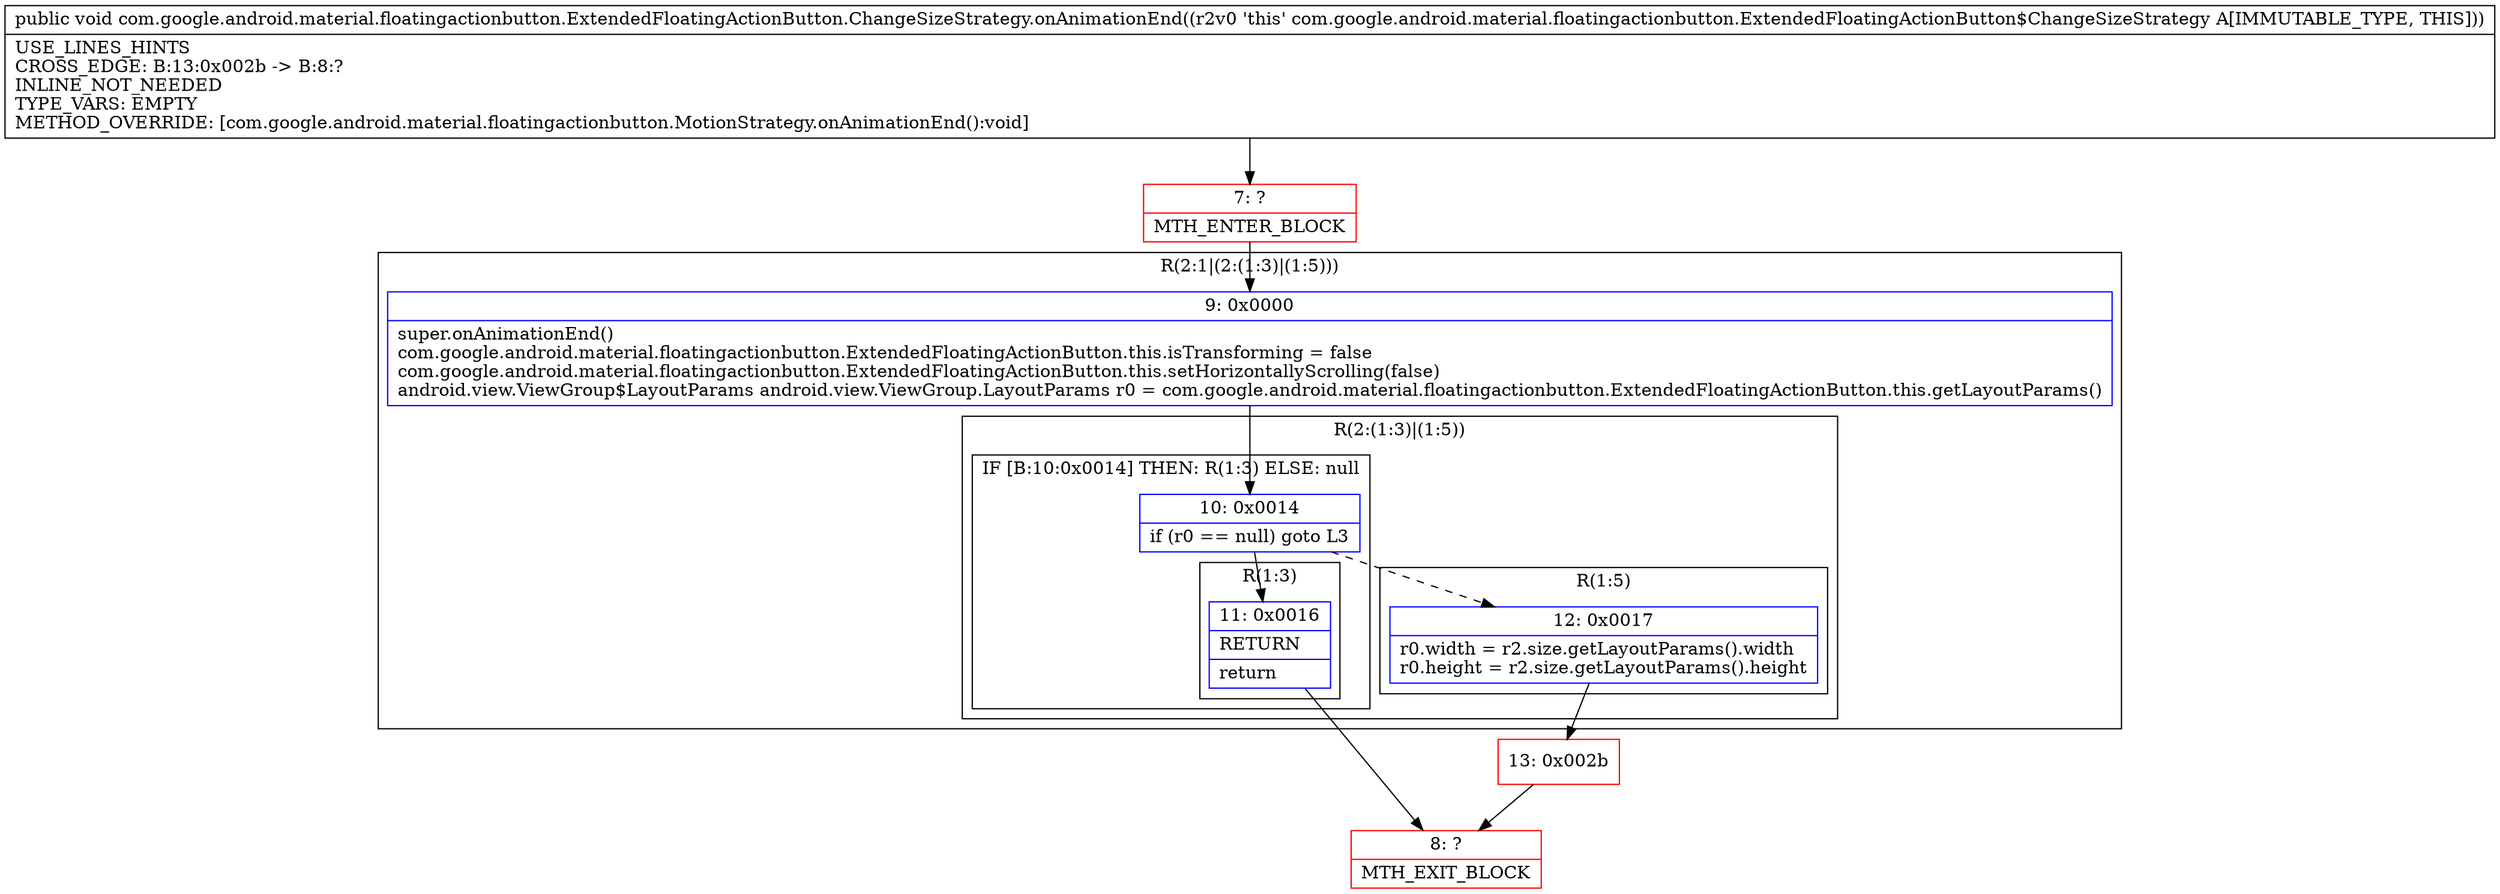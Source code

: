digraph "CFG forcom.google.android.material.floatingactionbutton.ExtendedFloatingActionButton.ChangeSizeStrategy.onAnimationEnd()V" {
subgraph cluster_Region_466232930 {
label = "R(2:1|(2:(1:3)|(1:5)))";
node [shape=record,color=blue];
Node_9 [shape=record,label="{9\:\ 0x0000|super.onAnimationEnd()\lcom.google.android.material.floatingactionbutton.ExtendedFloatingActionButton.this.isTransforming = false\lcom.google.android.material.floatingactionbutton.ExtendedFloatingActionButton.this.setHorizontallyScrolling(false)\landroid.view.ViewGroup$LayoutParams android.view.ViewGroup.LayoutParams r0 = com.google.android.material.floatingactionbutton.ExtendedFloatingActionButton.this.getLayoutParams()\l}"];
subgraph cluster_Region_2106973287 {
label = "R(2:(1:3)|(1:5))";
node [shape=record,color=blue];
subgraph cluster_IfRegion_444509885 {
label = "IF [B:10:0x0014] THEN: R(1:3) ELSE: null";
node [shape=record,color=blue];
Node_10 [shape=record,label="{10\:\ 0x0014|if (r0 == null) goto L3\l}"];
subgraph cluster_Region_695878295 {
label = "R(1:3)";
node [shape=record,color=blue];
Node_11 [shape=record,label="{11\:\ 0x0016|RETURN\l|return\l}"];
}
}
subgraph cluster_Region_856411059 {
label = "R(1:5)";
node [shape=record,color=blue];
Node_12 [shape=record,label="{12\:\ 0x0017|r0.width = r2.size.getLayoutParams().width\lr0.height = r2.size.getLayoutParams().height\l}"];
}
}
}
Node_7 [shape=record,color=red,label="{7\:\ ?|MTH_ENTER_BLOCK\l}"];
Node_8 [shape=record,color=red,label="{8\:\ ?|MTH_EXIT_BLOCK\l}"];
Node_13 [shape=record,color=red,label="{13\:\ 0x002b}"];
MethodNode[shape=record,label="{public void com.google.android.material.floatingactionbutton.ExtendedFloatingActionButton.ChangeSizeStrategy.onAnimationEnd((r2v0 'this' com.google.android.material.floatingactionbutton.ExtendedFloatingActionButton$ChangeSizeStrategy A[IMMUTABLE_TYPE, THIS]))  | USE_LINES_HINTS\lCROSS_EDGE: B:13:0x002b \-\> B:8:?\lINLINE_NOT_NEEDED\lTYPE_VARS: EMPTY\lMETHOD_OVERRIDE: [com.google.android.material.floatingactionbutton.MotionStrategy.onAnimationEnd():void]\l}"];
MethodNode -> Node_7;Node_9 -> Node_10;
Node_10 -> Node_11;
Node_10 -> Node_12[style=dashed];
Node_11 -> Node_8;
Node_12 -> Node_13;
Node_7 -> Node_9;
Node_13 -> Node_8;
}


